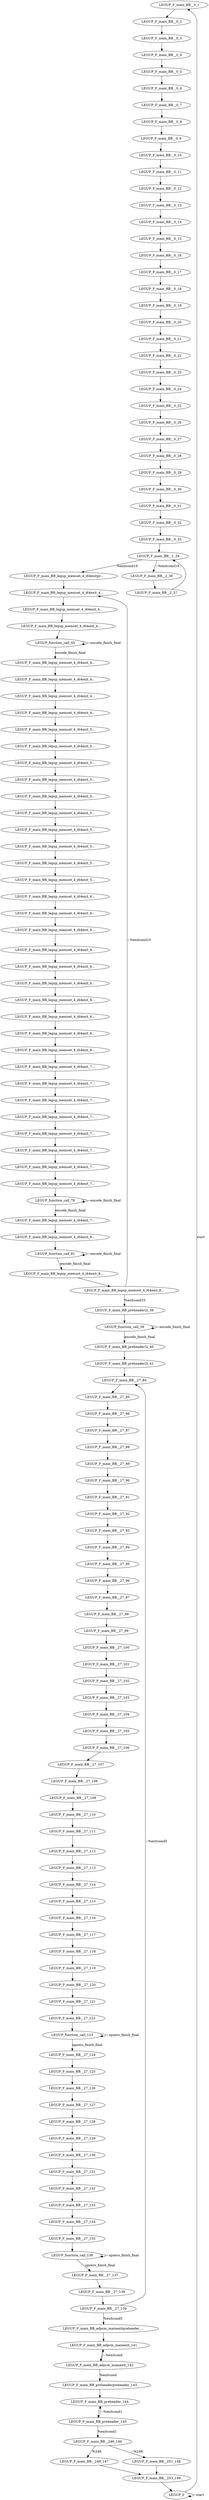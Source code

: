 digraph {
Node0x40cc8f0[label="LEGUP_F_main_BB__0_1"];
Node0x40cc750[label="LEGUP_0"];
Node0x40cc750 -> Node0x40cc8f0[label="start"];
Node0x40cc750 -> Node0x40cc750[label="~start"];
Node0x40cdd20[label="LEGUP_F_main_BB__0_2"];
Node0x40cc8f0 -> Node0x40cdd20;
Node0x40cde30[label="LEGUP_F_main_BB__0_3"];
Node0x40cdd20 -> Node0x40cde30;
Node0x40cdf40[label="LEGUP_F_main_BB__0_4"];
Node0x40cde30 -> Node0x40cdf40;
Node0x40ce050[label="LEGUP_F_main_BB__0_5"];
Node0x40cdf40 -> Node0x40ce050;
Node0x40ce160[label="LEGUP_F_main_BB__0_6"];
Node0x40ce050 -> Node0x40ce160;
Node0x40ce270[label="LEGUP_F_main_BB__0_7"];
Node0x40ce160 -> Node0x40ce270;
Node0x40ce380[label="LEGUP_F_main_BB__0_8"];
Node0x40ce270 -> Node0x40ce380;
Node0x40ce490[label="LEGUP_F_main_BB__0_9"];
Node0x40ce380 -> Node0x40ce490;
Node0x40ce5a0[label="LEGUP_F_main_BB__0_10"];
Node0x40ce490 -> Node0x40ce5a0;
Node0x40ce6b0[label="LEGUP_F_main_BB__0_11"];
Node0x40ce5a0 -> Node0x40ce6b0;
Node0x40ce7f0[label="LEGUP_F_main_BB__0_12"];
Node0x40ce6b0 -> Node0x40ce7f0;
Node0x40ce930[label="LEGUP_F_main_BB__0_13"];
Node0x40ce7f0 -> Node0x40ce930;
Node0x40cea70[label="LEGUP_F_main_BB__0_14"];
Node0x40ce930 -> Node0x40cea70;
Node0x40a0320[label="LEGUP_F_main_BB__0_15"];
Node0x40cea70 -> Node0x40a0320;
Node0x40a0460[label="LEGUP_F_main_BB__0_16"];
Node0x40a0320 -> Node0x40a0460;
Node0x40a05a0[label="LEGUP_F_main_BB__0_17"];
Node0x40a0460 -> Node0x40a05a0;
Node0x40a06e0[label="LEGUP_F_main_BB__0_18"];
Node0x40a05a0 -> Node0x40a06e0;
Node0x40a0820[label="LEGUP_F_main_BB__0_19"];
Node0x40a06e0 -> Node0x40a0820;
Node0x40a0960[label="LEGUP_F_main_BB__0_20"];
Node0x40a0820 -> Node0x40a0960;
Node0x40a0aa0[label="LEGUP_F_main_BB__0_21"];
Node0x40a0960 -> Node0x40a0aa0;
Node0x40a0be0[label="LEGUP_F_main_BB__0_22"];
Node0x40a0aa0 -> Node0x40a0be0;
Node0x40a0d20[label="LEGUP_F_main_BB__0_23"];
Node0x40a0be0 -> Node0x40a0d20;
Node0x40a0e60[label="LEGUP_F_main_BB__0_24"];
Node0x40a0d20 -> Node0x40a0e60;
Node0x40a0fa0[label="LEGUP_F_main_BB__0_25"];
Node0x40a0e60 -> Node0x40a0fa0;
Node0x40a10e0[label="LEGUP_F_main_BB__0_26"];
Node0x40a0fa0 -> Node0x40a10e0;
Node0x40a1220[label="LEGUP_F_main_BB__0_27"];
Node0x40a10e0 -> Node0x40a1220;
Node0x40a1360[label="LEGUP_F_main_BB__0_28"];
Node0x40a1220 -> Node0x40a1360;
Node0x40a14a0[label="LEGUP_F_main_BB__0_29"];
Node0x40a1360 -> Node0x40a14a0;
Node0x40a15e0[label="LEGUP_F_main_BB__0_30"];
Node0x40a14a0 -> Node0x40a15e0;
Node0x40a1720[label="LEGUP_F_main_BB__0_31"];
Node0x40a15e0 -> Node0x40a1720;
Node0x40a1860[label="LEGUP_F_main_BB__0_32"];
Node0x40a1720 -> Node0x40a1860;
Node0x40a19a0[label="LEGUP_F_main_BB__0_33"];
Node0x40a1860 -> Node0x40a19a0;
Node0x40cca40[label="LEGUP_F_main_BB__1_34"];
Node0x40a19a0 -> Node0x40cca40;
Node0x40ccb90[label="LEGUP_F_main_BB_legup_memset_4_i64exitpr..."];
Node0x40cca40 -> Node0x40ccb90[label="%exitcond19"];
Node0x40ccce0[label="LEGUP_F_main_BB__2_36"];
Node0x40cca40 -> Node0x40ccce0[label="~%exitcond19"];
Node0x40ccf80[label="LEGUP_F_main_BB_legup_memset_4_i64exit_4..."];
Node0x40ccb90 -> Node0x40ccf80;
Node0x40a3830[label="LEGUP_F_main_BB__2_37"];
Node0x40ccce0 -> Node0x40a3830;
Node0x40a3830 -> Node0x40cca40;
Node0x443abb0[label="LEGUP_function_call_39"];
Node0x40cce30[label="LEGUP_F_main_BB_preheader2i_38"];
Node0x40cce30 -> Node0x443abb0;
Node0x40a39e0[label="LEGUP_F_main_BB_preheader2i_40"];
Node0x443abb0 -> Node0x40a39e0[label="encode_finish_final"];
Node0x443abb0 -> Node0x443abb0[label="~encode_finish_final"];
Node0x40a3ab0[label="LEGUP_F_main_BB_preheader2i_41"];
Node0x40a39e0 -> Node0x40a3ab0;
Node0x40cd0d0[label="LEGUP_F_main_BB__27_84"];
Node0x40a3ab0 -> Node0x40cd0d0;
Node0x40a3be0[label="LEGUP_F_main_BB_legup_memset_4_i64exit_4..."];
Node0x40ccf80 -> Node0x40a3be0;
Node0x40a3cb0[label="LEGUP_F_main_BB_legup_memset_4_i64exit_4..."];
Node0x40a3be0 -> Node0x40a3cb0;
Node0x44416c0[label="LEGUP_function_call_45"];
Node0x40a3cb0 -> Node0x44416c0;
Node0x40a3d80[label="LEGUP_F_main_BB_legup_memset_4_i64exit_4..."];
Node0x44416c0 -> Node0x40a3d80[label="encode_finish_final"];
Node0x44416c0 -> Node0x44416c0[label="~encode_finish_final"];
Node0x40a3e80[label="LEGUP_F_main_BB_legup_memset_4_i64exit_4..."];
Node0x40a3d80 -> Node0x40a3e80;
Node0x40a3f80[label="LEGUP_F_main_BB_legup_memset_4_i64exit_4..."];
Node0x40a3e80 -> Node0x40a3f80;
Node0x40a4080[label="LEGUP_F_main_BB_legup_memset_4_i64exit_4..."];
Node0x40a3f80 -> Node0x40a4080;
Node0x40a4180[label="LEGUP_F_main_BB_legup_memset_4_i64exit_5..."];
Node0x40a4080 -> Node0x40a4180;
Node0x40a4280[label="LEGUP_F_main_BB_legup_memset_4_i64exit_5..."];
Node0x40a4180 -> Node0x40a4280;
Node0x40a4380[label="LEGUP_F_main_BB_legup_memset_4_i64exit_5..."];
Node0x40a4280 -> Node0x40a4380;
Node0x40a4480[label="LEGUP_F_main_BB_legup_memset_4_i64exit_5..."];
Node0x40a4380 -> Node0x40a4480;
Node0x40a4580[label="LEGUP_F_main_BB_legup_memset_4_i64exit_5..."];
Node0x40a4480 -> Node0x40a4580;
Node0x40a4680[label="LEGUP_F_main_BB_legup_memset_4_i64exit_5..."];
Node0x40a4580 -> Node0x40a4680;
Node0x40a4780[label="LEGUP_F_main_BB_legup_memset_4_i64exit_5..."];
Node0x40a4680 -> Node0x40a4780;
Node0x40a4880[label="LEGUP_F_main_BB_legup_memset_4_i64exit_5..."];
Node0x40a4780 -> Node0x40a4880;
Node0x40a4980[label="LEGUP_F_main_BB_legup_memset_4_i64exit_5..."];
Node0x40a4880 -> Node0x40a4980;
Node0x40a4a80[label="LEGUP_F_main_BB_legup_memset_4_i64exit_5..."];
Node0x40a4980 -> Node0x40a4a80;
Node0x40a4b80[label="LEGUP_F_main_BB_legup_memset_4_i64exit_6..."];
Node0x40a4a80 -> Node0x40a4b80;
Node0x40a4c80[label="LEGUP_F_main_BB_legup_memset_4_i64exit_6..."];
Node0x40a4b80 -> Node0x40a4c80;
Node0x40a4d80[label="LEGUP_F_main_BB_legup_memset_4_i64exit_6..."];
Node0x40a4c80 -> Node0x40a4d80;
Node0x40a4e80[label="LEGUP_F_main_BB_legup_memset_4_i64exit_6..."];
Node0x40a4d80 -> Node0x40a4e80;
Node0x40a4f80[label="LEGUP_F_main_BB_legup_memset_4_i64exit_6..."];
Node0x40a4e80 -> Node0x40a4f80;
Node0x40a5080[label="LEGUP_F_main_BB_legup_memset_4_i64exit_6..."];
Node0x40a4f80 -> Node0x40a5080;
Node0x40a5180[label="LEGUP_F_main_BB_legup_memset_4_i64exit_6..."];
Node0x40a5080 -> Node0x40a5180;
Node0x40a5280[label="LEGUP_F_main_BB_legup_memset_4_i64exit_6..."];
Node0x40a5180 -> Node0x40a5280;
Node0x40a5380[label="LEGUP_F_main_BB_legup_memset_4_i64exit_6..."];
Node0x40a5280 -> Node0x40a5380;
Node0x40a5480[label="LEGUP_F_main_BB_legup_memset_4_i64exit_6..."];
Node0x40a5380 -> Node0x40a5480;
Node0x40a5580[label="LEGUP_F_main_BB_legup_memset_4_i64exit_7..."];
Node0x40a5480 -> Node0x40a5580;
Node0x40a5680[label="LEGUP_F_main_BB_legup_memset_4_i64exit_7..."];
Node0x40a5580 -> Node0x40a5680;
Node0x40a5780[label="LEGUP_F_main_BB_legup_memset_4_i64exit_7..."];
Node0x40a5680 -> Node0x40a5780;
Node0x40a5880[label="LEGUP_F_main_BB_legup_memset_4_i64exit_7..."];
Node0x40a5780 -> Node0x40a5880;
Node0x40a5980[label="LEGUP_F_main_BB_legup_memset_4_i64exit_7..."];
Node0x40a5880 -> Node0x40a5980;
Node0x40a5a80[label="LEGUP_F_main_BB_legup_memset_4_i64exit_7..."];
Node0x40a5980 -> Node0x40a5a80;
Node0x40a5b80[label="LEGUP_F_main_BB_legup_memset_4_i64exit_7..."];
Node0x40a5a80 -> Node0x40a5b80;
Node0x40a5c80[label="LEGUP_F_main_BB_legup_memset_4_i64exit_7..."];
Node0x40a5b80 -> Node0x40a5c80;
Node0x4446240[label="LEGUP_function_call_78"];
Node0x40a5c80 -> Node0x4446240;
Node0x40a5d80[label="LEGUP_F_main_BB_legup_memset_4_i64exit_7..."];
Node0x4446240 -> Node0x40a5d80[label="encode_finish_final"];
Node0x4446240 -> Node0x4446240[label="~encode_finish_final"];
Node0x40a5e80[label="LEGUP_F_main_BB_legup_memset_4_i64exit_8..."];
Node0x40a5d80 -> Node0x40a5e80;
Node0x444ac20[label="LEGUP_function_call_81"];
Node0x40a5e80 -> Node0x444ac20;
Node0x40a5f80[label="LEGUP_F_main_BB_legup_memset_4_i64exit_8..."];
Node0x444ac20 -> Node0x40a5f80[label="encode_finish_final"];
Node0x444ac20 -> Node0x444ac20[label="~encode_finish_final"];
Node0x40a6080[label="LEGUP_F_main_BB_legup_memset_4_i64exit_8..."];
Node0x40a5f80 -> Node0x40a6080;
Node0x40a6080 -> Node0x40cce30[label="%exitcond10"];
Node0x40a6080 -> Node0x40ccf80[label="~%exitcond10"];
Node0x40a2b90[label="LEGUP_F_main_BB__27_85"];
Node0x40cd0d0 -> Node0x40a2b90;
Node0x40a2c60[label="LEGUP_F_main_BB__27_86"];
Node0x40a2b90 -> Node0x40a2c60;
Node0x40a2d30[label="LEGUP_F_main_BB__27_87"];
Node0x40a2c60 -> Node0x40a2d30;
Node0x40a2e00[label="LEGUP_F_main_BB__27_88"];
Node0x40a2d30 -> Node0x40a2e00;
Node0x40a2ed0[label="LEGUP_F_main_BB__27_89"];
Node0x40a2e00 -> Node0x40a2ed0;
Node0x40a2fa0[label="LEGUP_F_main_BB__27_90"];
Node0x40a2ed0 -> Node0x40a2fa0;
Node0x40a30a0[label="LEGUP_F_main_BB__27_91"];
Node0x40a2fa0 -> Node0x40a30a0;
Node0x40a31a0[label="LEGUP_F_main_BB__27_92"];
Node0x40a30a0 -> Node0x40a31a0;
Node0x40a32a0[label="LEGUP_F_main_BB__27_93"];
Node0x40a31a0 -> Node0x40a32a0;
Node0x40a33a0[label="LEGUP_F_main_BB__27_94"];
Node0x40a32a0 -> Node0x40a33a0;
Node0x40a34a0[label="LEGUP_F_main_BB__27_95"];
Node0x40a33a0 -> Node0x40a34a0;
Node0x40a35a0[label="LEGUP_F_main_BB__27_96"];
Node0x40a34a0 -> Node0x40a35a0;
Node0x40a36a0[label="LEGUP_F_main_BB__27_97"];
Node0x40a35a0 -> Node0x40a36a0;
Node0x40a8540[label="LEGUP_F_main_BB__27_98"];
Node0x40a36a0 -> Node0x40a8540;
Node0x40a8640[label="LEGUP_F_main_BB__27_99"];
Node0x40a8540 -> Node0x40a8640;
Node0x40a8740[label="LEGUP_F_main_BB__27_100"];
Node0x40a8640 -> Node0x40a8740;
Node0x40a8840[label="LEGUP_F_main_BB__27_101"];
Node0x40a8740 -> Node0x40a8840;
Node0x40a8940[label="LEGUP_F_main_BB__27_102"];
Node0x40a8840 -> Node0x40a8940;
Node0x40a8a40[label="LEGUP_F_main_BB__27_103"];
Node0x40a8940 -> Node0x40a8a40;
Node0x40a8b40[label="LEGUP_F_main_BB__27_104"];
Node0x40a8a40 -> Node0x40a8b40;
Node0x40a8c40[label="LEGUP_F_main_BB__27_105"];
Node0x40a8b40 -> Node0x40a8c40;
Node0x40a8d40[label="LEGUP_F_main_BB__27_106"];
Node0x40a8c40 -> Node0x40a8d40;
Node0x40a8e40[label="LEGUP_F_main_BB__27_107"];
Node0x40a8d40 -> Node0x40a8e40;
Node0x40a8f40[label="LEGUP_F_main_BB__27_108"];
Node0x40a8e40 -> Node0x40a8f40;
Node0x40a9040[label="LEGUP_F_main_BB__27_109"];
Node0x40a8f40 -> Node0x40a9040;
Node0x40a9140[label="LEGUP_F_main_BB__27_110"];
Node0x40a9040 -> Node0x40a9140;
Node0x40a9240[label="LEGUP_F_main_BB__27_111"];
Node0x40a9140 -> Node0x40a9240;
Node0x40a9340[label="LEGUP_F_main_BB__27_112"];
Node0x40a9240 -> Node0x40a9340;
Node0x40a9440[label="LEGUP_F_main_BB__27_113"];
Node0x40a9340 -> Node0x40a9440;
Node0x40a9540[label="LEGUP_F_main_BB__27_114"];
Node0x40a9440 -> Node0x40a9540;
Node0x40a9640[label="LEGUP_F_main_BB__27_115"];
Node0x40a9540 -> Node0x40a9640;
Node0x40a9740[label="LEGUP_F_main_BB__27_116"];
Node0x40a9640 -> Node0x40a9740;
Node0x40a9840[label="LEGUP_F_main_BB__27_117"];
Node0x40a9740 -> Node0x40a9840;
Node0x40a9940[label="LEGUP_F_main_BB__27_118"];
Node0x40a9840 -> Node0x40a9940;
Node0x40a9a40[label="LEGUP_F_main_BB__27_119"];
Node0x40a9940 -> Node0x40a9a40;
Node0x40a9b40[label="LEGUP_F_main_BB__27_120"];
Node0x40a9a40 -> Node0x40a9b40;
Node0x40a9c40[label="LEGUP_F_main_BB__27_121"];
Node0x40a9b40 -> Node0x40a9c40;
Node0x40a9d40[label="LEGUP_F_main_BB__27_122"];
Node0x40a9c40 -> Node0x40a9d40;
Node0x444ef80[label="LEGUP_function_call_123"];
Node0x40a9d40 -> Node0x444ef80;
Node0x40a9e40[label="LEGUP_F_main_BB__27_124"];
Node0x444ef80 -> Node0x40a9e40[label="upzero_finish_final"];
Node0x444ef80 -> Node0x444ef80[label="~upzero_finish_final"];
Node0x40a9f40[label="LEGUP_F_main_BB__27_125"];
Node0x40a9e40 -> Node0x40a9f40;
Node0x40aa040[label="LEGUP_F_main_BB__27_126"];
Node0x40a9f40 -> Node0x40aa040;
Node0x40aa140[label="LEGUP_F_main_BB__27_127"];
Node0x40aa040 -> Node0x40aa140;
Node0x40aa240[label="LEGUP_F_main_BB__27_128"];
Node0x40aa140 -> Node0x40aa240;
Node0x40aa340[label="LEGUP_F_main_BB__27_129"];
Node0x40aa240 -> Node0x40aa340;
Node0x40aa440[label="LEGUP_F_main_BB__27_130"];
Node0x40aa340 -> Node0x40aa440;
Node0x40aa540[label="LEGUP_F_main_BB__27_131"];
Node0x40aa440 -> Node0x40aa540;
Node0x40aa640[label="LEGUP_F_main_BB__27_132"];
Node0x40aa540 -> Node0x40aa640;
Node0x40aa740[label="LEGUP_F_main_BB__27_133"];
Node0x40aa640 -> Node0x40aa740;
Node0x40aa840[label="LEGUP_F_main_BB__27_134"];
Node0x40aa740 -> Node0x40aa840;
Node0x40aa940[label="LEGUP_F_main_BB__27_135"];
Node0x40aa840 -> Node0x40aa940;
Node0x44561f0[label="LEGUP_function_call_136"];
Node0x40aa940 -> Node0x44561f0;
Node0x40aaa40[label="LEGUP_F_main_BB__27_137"];
Node0x44561f0 -> Node0x40aaa40[label="upzero_finish_final"];
Node0x44561f0 -> Node0x44561f0[label="~upzero_finish_final"];
Node0x40aab40[label="LEGUP_F_main_BB__27_138"];
Node0x40aaa40 -> Node0x40aab40;
Node0x40aac40[label="LEGUP_F_main_BB__27_139"];
Node0x40aab40 -> Node0x40aac40;
Node0x40cd220[label="LEGUP_F_main_BB_adpcm_mainexitpreheader_..."];
Node0x40aac40 -> Node0x40cd220[label="%exitcond5"];
Node0x40aac40 -> Node0x40cd0d0[label="~%exitcond5"];
Node0x40cd370[label="LEGUP_F_main_BB_adpcm_mainexit_141"];
Node0x40cd220 -> Node0x40cd370;
Node0x4067140[label="LEGUP_F_main_BB_adpcm_mainexit_142"];
Node0x40cd370 -> Node0x4067140;
Node0x40cd4c0[label="LEGUP_F_main_BB_preheaderpreheader_143"];
Node0x4067140 -> Node0x40cd4c0[label="%exitcond"];
Node0x4067140 -> Node0x40cd370[label="~%exitcond"];
Node0x40cd610[label="LEGUP_F_main_BB_preheader_144"];
Node0x40cd4c0 -> Node0x40cd610;
Node0x40a2810[label="LEGUP_F_main_BB_preheader_145"];
Node0x40cd610 -> Node0x40a2810;
Node0x40cd760[label="LEGUP_F_main_BB__246_146"];
Node0x40a2810 -> Node0x40cd760[label="%exitcond1"];
Node0x40a2810 -> Node0x40cd610[label="~%exitcond1"];
Node0x40cd8b0[label="LEGUP_F_main_BB__249_147"];
Node0x40cd760 -> Node0x40cd8b0[label="%248"];
Node0x40cda00[label="LEGUP_F_main_BB__251_148"];
Node0x40cd760 -> Node0x40cda00[label="~%248"];
Node0x40cdb50[label="LEGUP_F_main_BB__253_149"];
Node0x40cd8b0 -> Node0x40cdb50;
Node0x40cda00 -> Node0x40cdb50;
Node0x40cdb50 -> Node0x40cc750;
}
